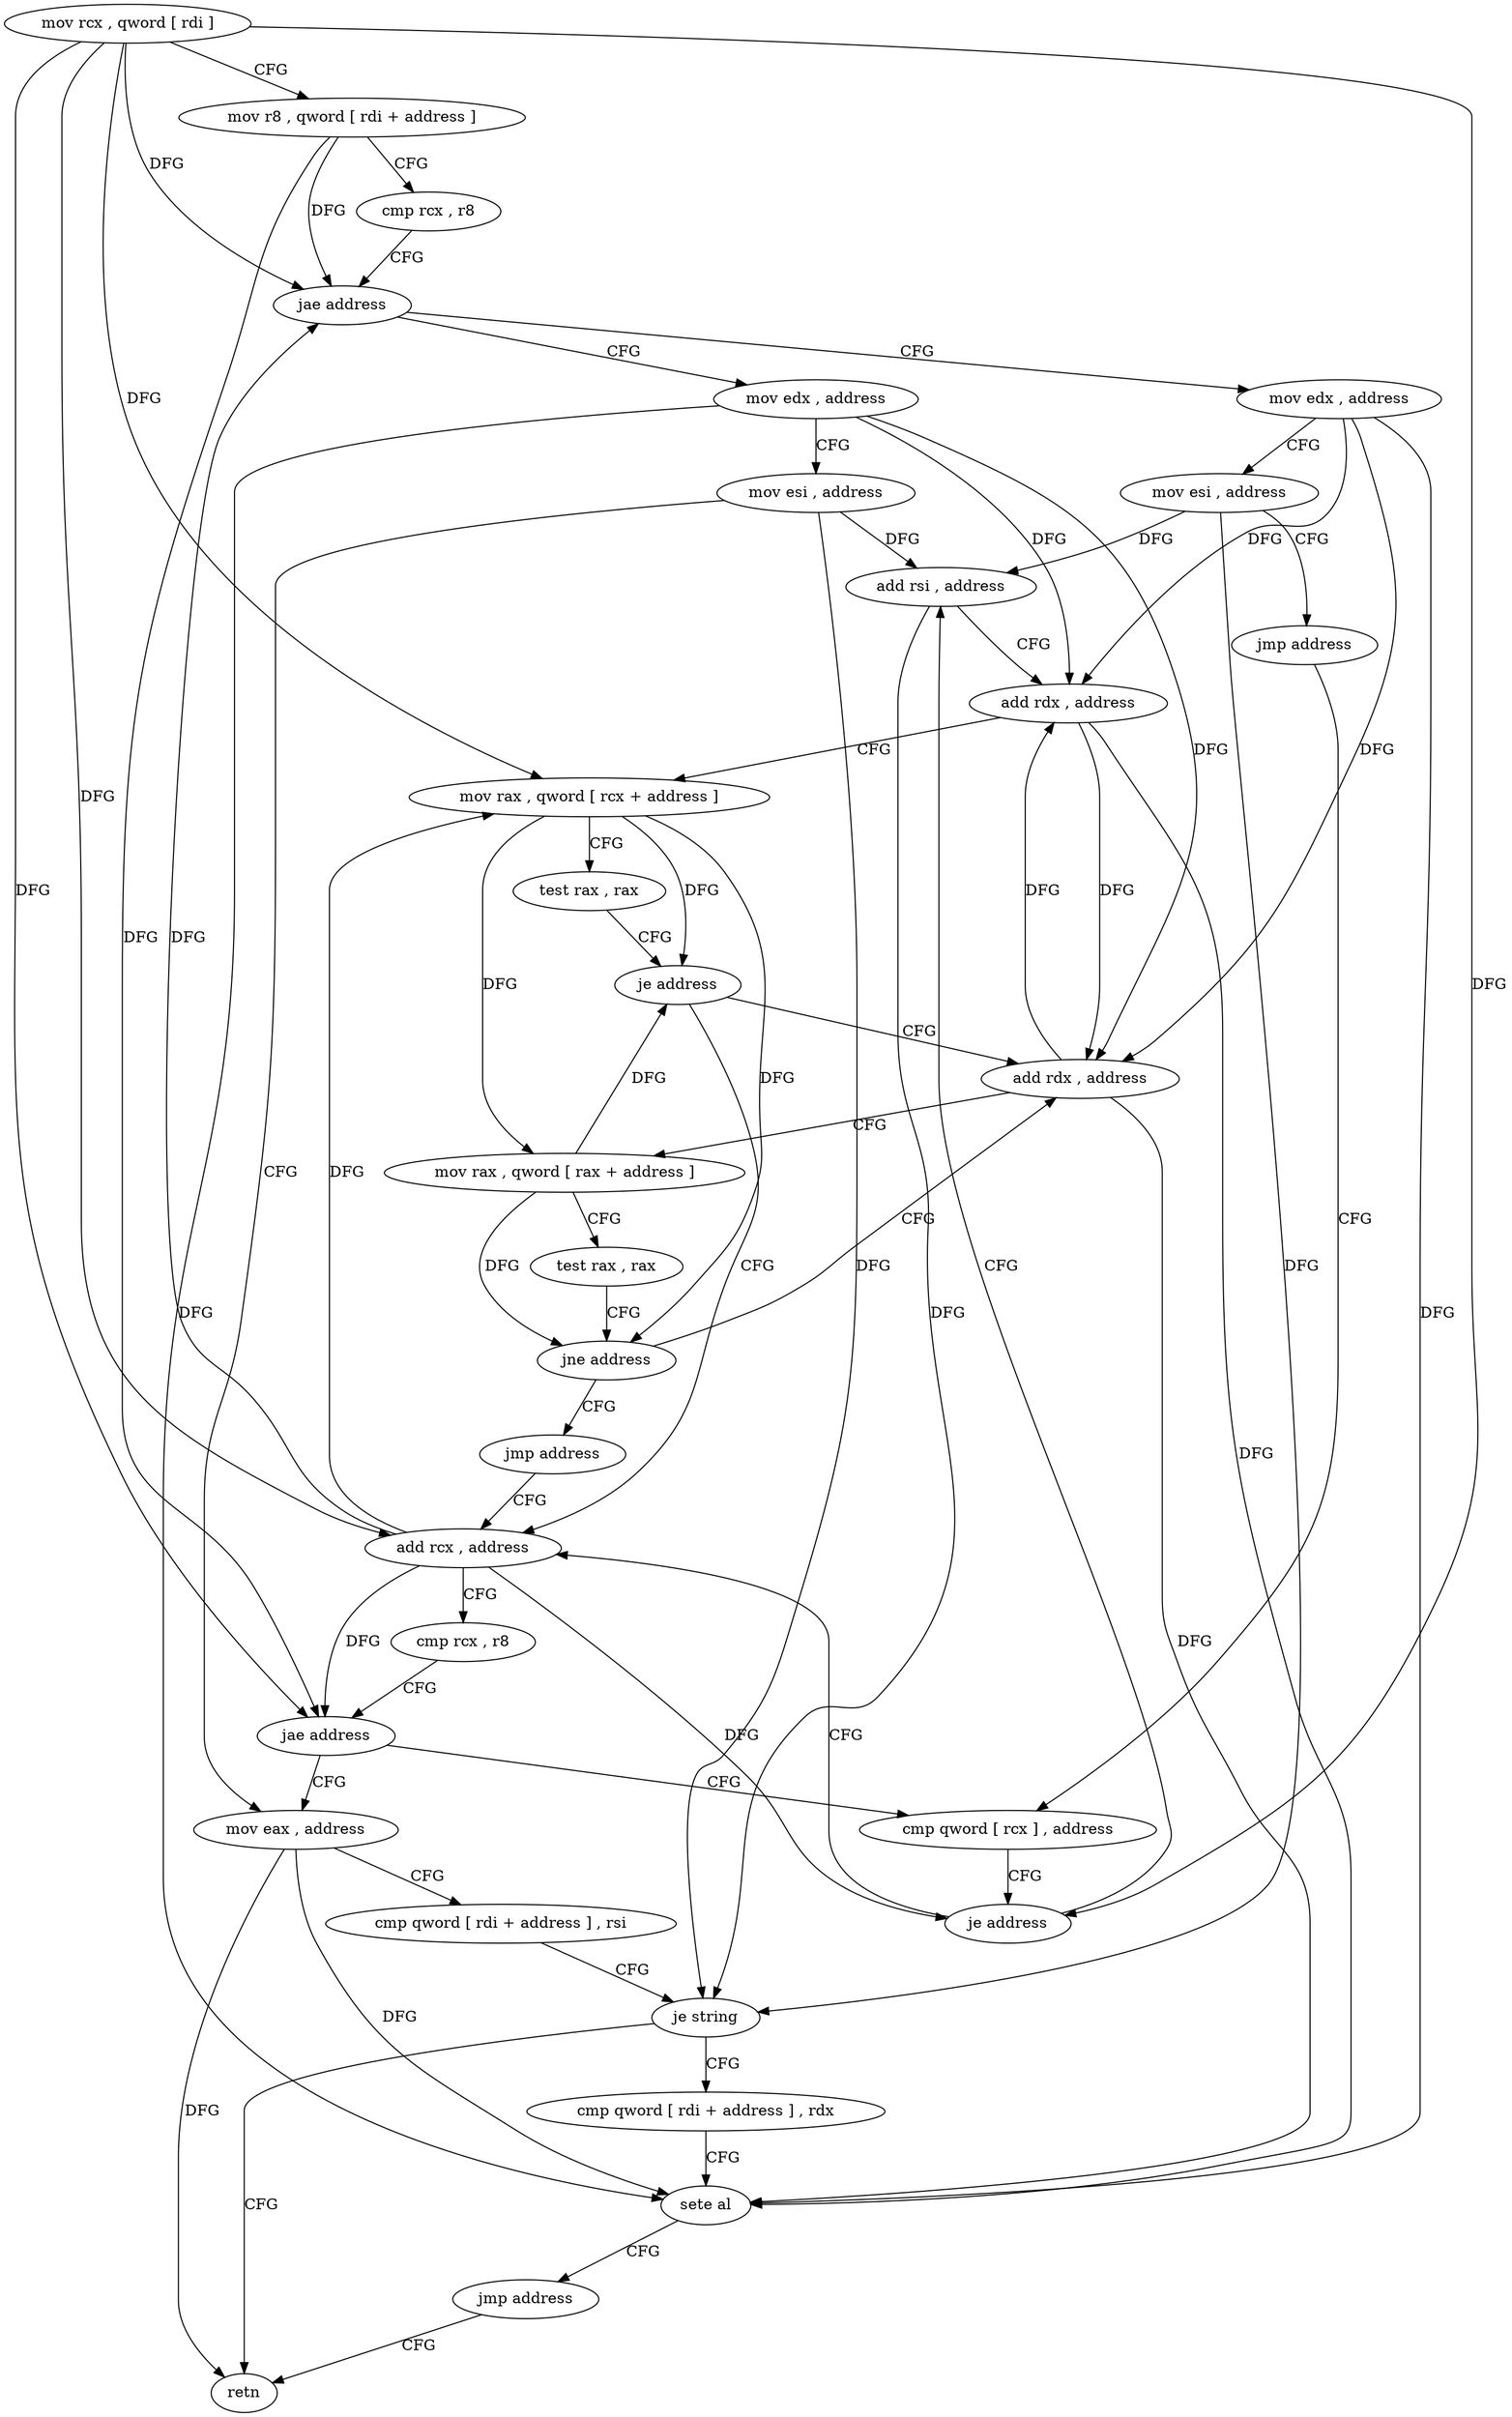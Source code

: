 digraph "func" {
"4276539" [label = "mov rcx , qword [ rdi ]" ]
"4276542" [label = "mov r8 , qword [ rdi + address ]" ]
"4276546" [label = "cmp rcx , r8" ]
"4276549" [label = "jae address" ]
"4276610" [label = "mov edx , address" ]
"4276551" [label = "mov edx , address" ]
"4276615" [label = "mov esi , address" ]
"4276620" [label = "mov eax , address" ]
"4276556" [label = "mov esi , address" ]
"4276561" [label = "jmp address" ]
"4276572" [label = "cmp qword [ rcx ] , address" ]
"4276633" [label = "cmp qword [ rdi + address ] , rdx" ]
"4276637" [label = "sete al" ]
"4276640" [label = "jmp address" ]
"4276631" [label = "retn" ]
"4276576" [label = "je address" ]
"4276563" [label = "add rcx , address" ]
"4276578" [label = "add rsi , address" ]
"4276567" [label = "cmp rcx , r8" ]
"4276570" [label = "jae address" ]
"4276582" [label = "add rdx , address" ]
"4276586" [label = "mov rax , qword [ rcx + address ]" ]
"4276590" [label = "test rax , rax" ]
"4276593" [label = "je address" ]
"4276595" [label = "add rdx , address" ]
"4276625" [label = "cmp qword [ rdi + address ] , rsi" ]
"4276629" [label = "je string" ]
"4276599" [label = "mov rax , qword [ rax + address ]" ]
"4276603" [label = "test rax , rax" ]
"4276606" [label = "jne address" ]
"4276608" [label = "jmp address" ]
"4276539" -> "4276542" [ label = "CFG" ]
"4276539" -> "4276549" [ label = "DFG" ]
"4276539" -> "4276576" [ label = "DFG" ]
"4276539" -> "4276563" [ label = "DFG" ]
"4276539" -> "4276570" [ label = "DFG" ]
"4276539" -> "4276586" [ label = "DFG" ]
"4276542" -> "4276546" [ label = "CFG" ]
"4276542" -> "4276549" [ label = "DFG" ]
"4276542" -> "4276570" [ label = "DFG" ]
"4276546" -> "4276549" [ label = "CFG" ]
"4276549" -> "4276610" [ label = "CFG" ]
"4276549" -> "4276551" [ label = "CFG" ]
"4276610" -> "4276615" [ label = "CFG" ]
"4276610" -> "4276637" [ label = "DFG" ]
"4276610" -> "4276582" [ label = "DFG" ]
"4276610" -> "4276595" [ label = "DFG" ]
"4276551" -> "4276556" [ label = "CFG" ]
"4276551" -> "4276637" [ label = "DFG" ]
"4276551" -> "4276582" [ label = "DFG" ]
"4276551" -> "4276595" [ label = "DFG" ]
"4276615" -> "4276620" [ label = "CFG" ]
"4276615" -> "4276629" [ label = "DFG" ]
"4276615" -> "4276578" [ label = "DFG" ]
"4276620" -> "4276625" [ label = "CFG" ]
"4276620" -> "4276637" [ label = "DFG" ]
"4276620" -> "4276631" [ label = "DFG" ]
"4276556" -> "4276561" [ label = "CFG" ]
"4276556" -> "4276629" [ label = "DFG" ]
"4276556" -> "4276578" [ label = "DFG" ]
"4276561" -> "4276572" [ label = "CFG" ]
"4276572" -> "4276576" [ label = "CFG" ]
"4276633" -> "4276637" [ label = "CFG" ]
"4276637" -> "4276640" [ label = "CFG" ]
"4276640" -> "4276631" [ label = "CFG" ]
"4276576" -> "4276563" [ label = "CFG" ]
"4276576" -> "4276578" [ label = "CFG" ]
"4276563" -> "4276567" [ label = "CFG" ]
"4276563" -> "4276576" [ label = "DFG" ]
"4276563" -> "4276549" [ label = "DFG" ]
"4276563" -> "4276570" [ label = "DFG" ]
"4276563" -> "4276586" [ label = "DFG" ]
"4276578" -> "4276582" [ label = "CFG" ]
"4276578" -> "4276629" [ label = "DFG" ]
"4276567" -> "4276570" [ label = "CFG" ]
"4276570" -> "4276620" [ label = "CFG" ]
"4276570" -> "4276572" [ label = "CFG" ]
"4276582" -> "4276586" [ label = "CFG" ]
"4276582" -> "4276637" [ label = "DFG" ]
"4276582" -> "4276595" [ label = "DFG" ]
"4276586" -> "4276590" [ label = "CFG" ]
"4276586" -> "4276593" [ label = "DFG" ]
"4276586" -> "4276599" [ label = "DFG" ]
"4276586" -> "4276606" [ label = "DFG" ]
"4276590" -> "4276593" [ label = "CFG" ]
"4276593" -> "4276563" [ label = "CFG" ]
"4276593" -> "4276595" [ label = "CFG" ]
"4276595" -> "4276599" [ label = "CFG" ]
"4276595" -> "4276637" [ label = "DFG" ]
"4276595" -> "4276582" [ label = "DFG" ]
"4276625" -> "4276629" [ label = "CFG" ]
"4276629" -> "4276633" [ label = "CFG" ]
"4276629" -> "4276631" [ label = "CFG" ]
"4276599" -> "4276603" [ label = "CFG" ]
"4276599" -> "4276593" [ label = "DFG" ]
"4276599" -> "4276606" [ label = "DFG" ]
"4276603" -> "4276606" [ label = "CFG" ]
"4276606" -> "4276595" [ label = "CFG" ]
"4276606" -> "4276608" [ label = "CFG" ]
"4276608" -> "4276563" [ label = "CFG" ]
}
